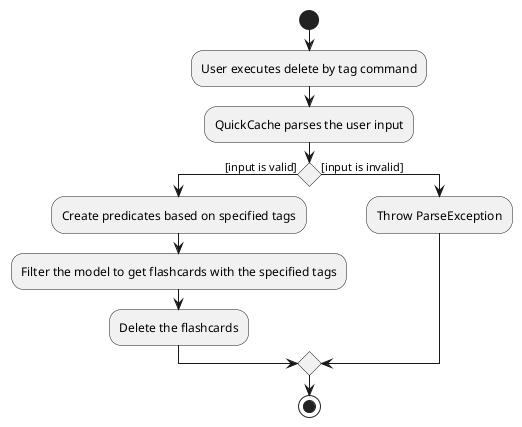 @startuml
start

:User executes delete by tag command;
:QuickCache parses the user input;
if () then ([input is valid])
    :Create predicates based on specified tags;
    :Filter the model to get flashcards with the specified tags;
    :Delete the flashcards;
else ([input is invalid])
    :Throw ParseException;
endif

stop
@enduml